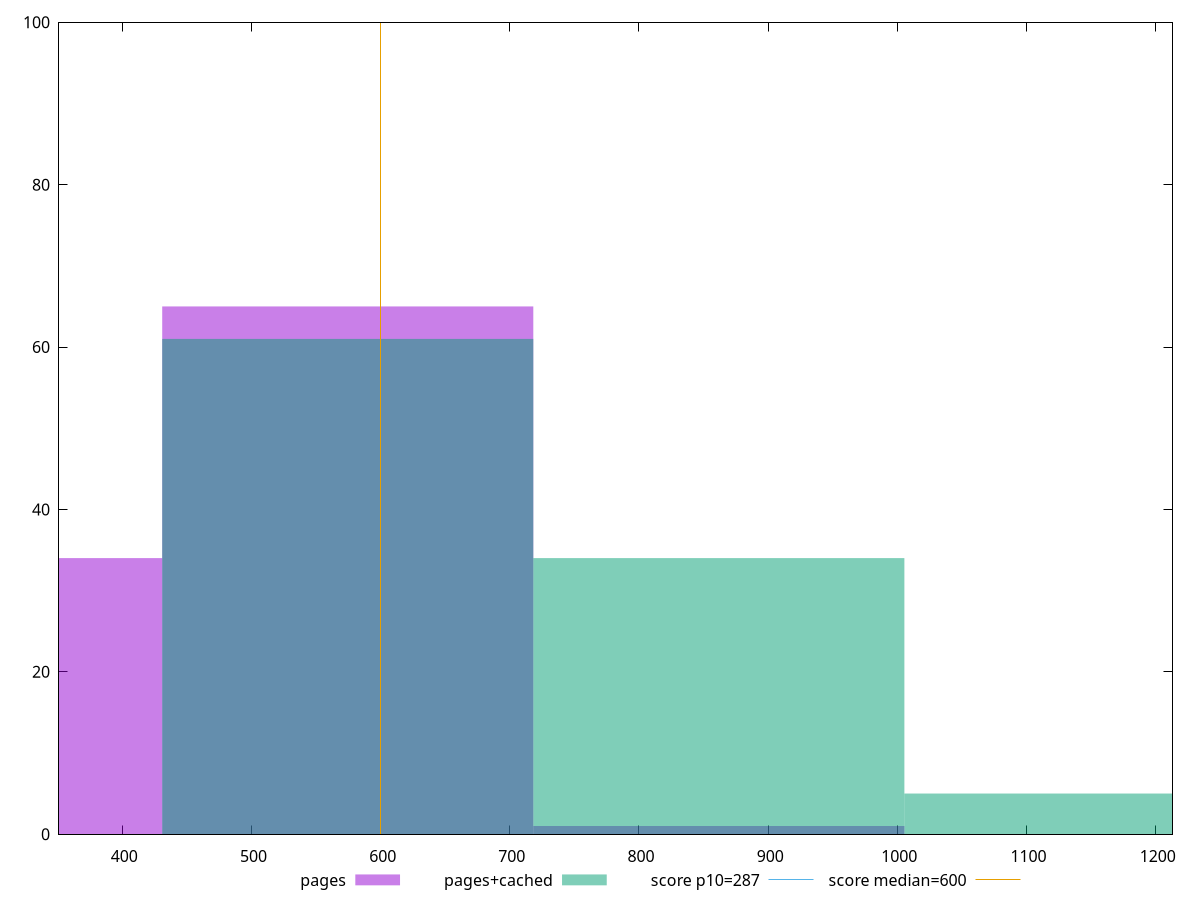 reset

$pages <<EOF
574.5355416010751 65
287.26777080053756 34
861.8033124016126 1
EOF

$pagesCached <<EOF
574.5355416010751 61
1149.0710832021502 5
861.8033124016126 34
EOF

set key outside below
set boxwidth 287.26777080053756
set xrange [351:1213]
set yrange [0:100]
set trange [0:100]
set style fill transparent solid 0.5 noborder

set parametric
set terminal svg size 640, 500 enhanced background rgb 'white'
set output "report_00009_2021-02-08T22-37-41.559Z/total-blocking-time/comparison/histogram/0_vs_1.svg"

plot $pages title "pages" with boxes, \
     $pagesCached title "pages+cached" with boxes, \
     287,t title "score p10=287", \
     600,t title "score median=600"

reset
